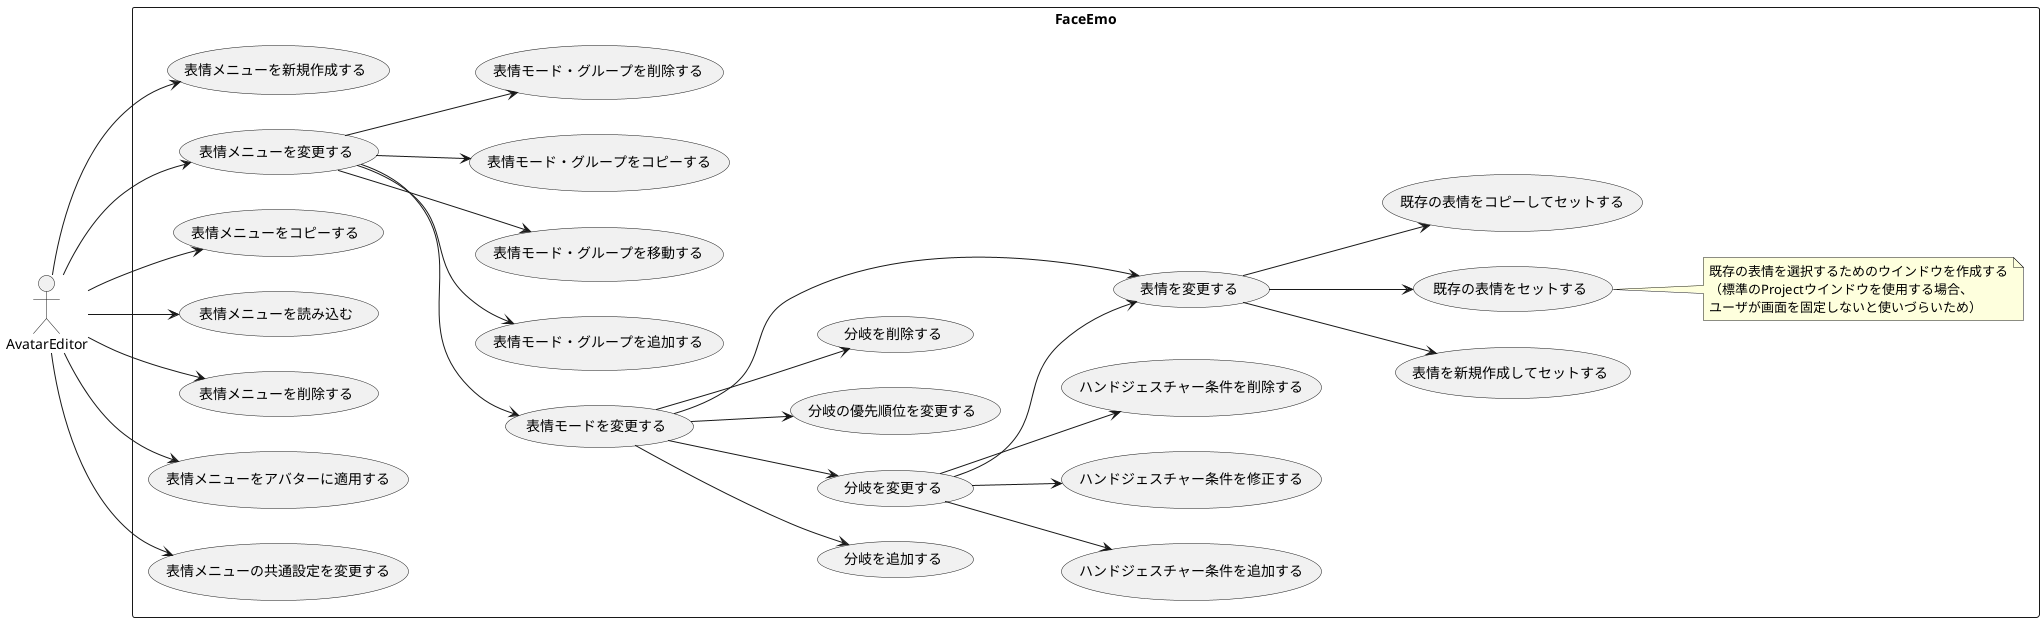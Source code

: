 @startuml FaceEmoUseCase
left to right direction
:AvatarEditor:
rectangle FaceEmo {
    (表情メニューを新規作成する) as createMenu
    AvatarEditor --> createMenu
    (表情メニューを変更する) as modifyMenu
    AvatarEditor --> modifyMenu
    (表情メニューをコピーする) as copyMenu
    AvatarEditor --> copyMenu
    (表情メニューを読み込む) as loadMenu
    AvatarEditor --> loadMenu
    (表情メニューを削除する) as removeMenu
    AvatarEditor --> removeMenu
    (表情メニューをアバターに適用する) as applyToAvatar
    AvatarEditor --> applyToAvatar
    (表情メニューの共通設定を変更する) as modifyCommonSetting
    AvatarEditor --> modifyCommonSetting

    (表情モードを変更する) as modifyMode
    modifyMenu --> modifyMode
    (表情モード・グループを追加する) as addMode
    modifyMenu --> addMode
    (表情モード・グループを移動する) as moveMode
    modifyMenu --> moveMode
    (表情モード・グループをコピーする) as copyMode
    modifyMenu --> copyMode
    (表情モード・グループを削除する) as removeMode
    modifyMenu --> removeMode

    (分岐を追加する) as addBranch
    modifyMode --> addBranch
    (分岐を変更する) as modifyBranch
    modifyMode --> modifyBranch
    (分岐の優先順位を変更する) as changeBranchOrder
    modifyMode --> changeBranchOrder
    (分岐を削除する) as removeBranch
    modifyMode --> removeBranch

    (ハンドジェスチャー条件を追加する) as addGestureCondition
    modifyBranch --> addGestureCondition
    (ハンドジェスチャー条件を修正する) as modifyGestureCondition
    modifyBranch --> modifyGestureCondition
    (ハンドジェスチャー条件を削除する) as removeGestureCondition
    modifyBranch --> removeGestureCondition

    (表情を変更する) as changeExpression
    modifyMode --> changeExpression
    modifyBranch --> changeExpression

    (表情を新規作成してセットする) as setNewExpression
    changeExpression --> setNewExpression
    (既存の表情をセットする) as setExistingExpression
    changeExpression --> setExistingExpression
    (既存の表情をコピーしてセットする) as  setCopiedExpression
    changeExpression --> setCopiedExpression

    note right of setExistingExpression
    既存の表情を選択するためのウインドウを作成する
    （標準のProjectウインドウを使用する場合、
    ユーザが画面を固定しないと使いづらいため）
    end note
}
@enduml
